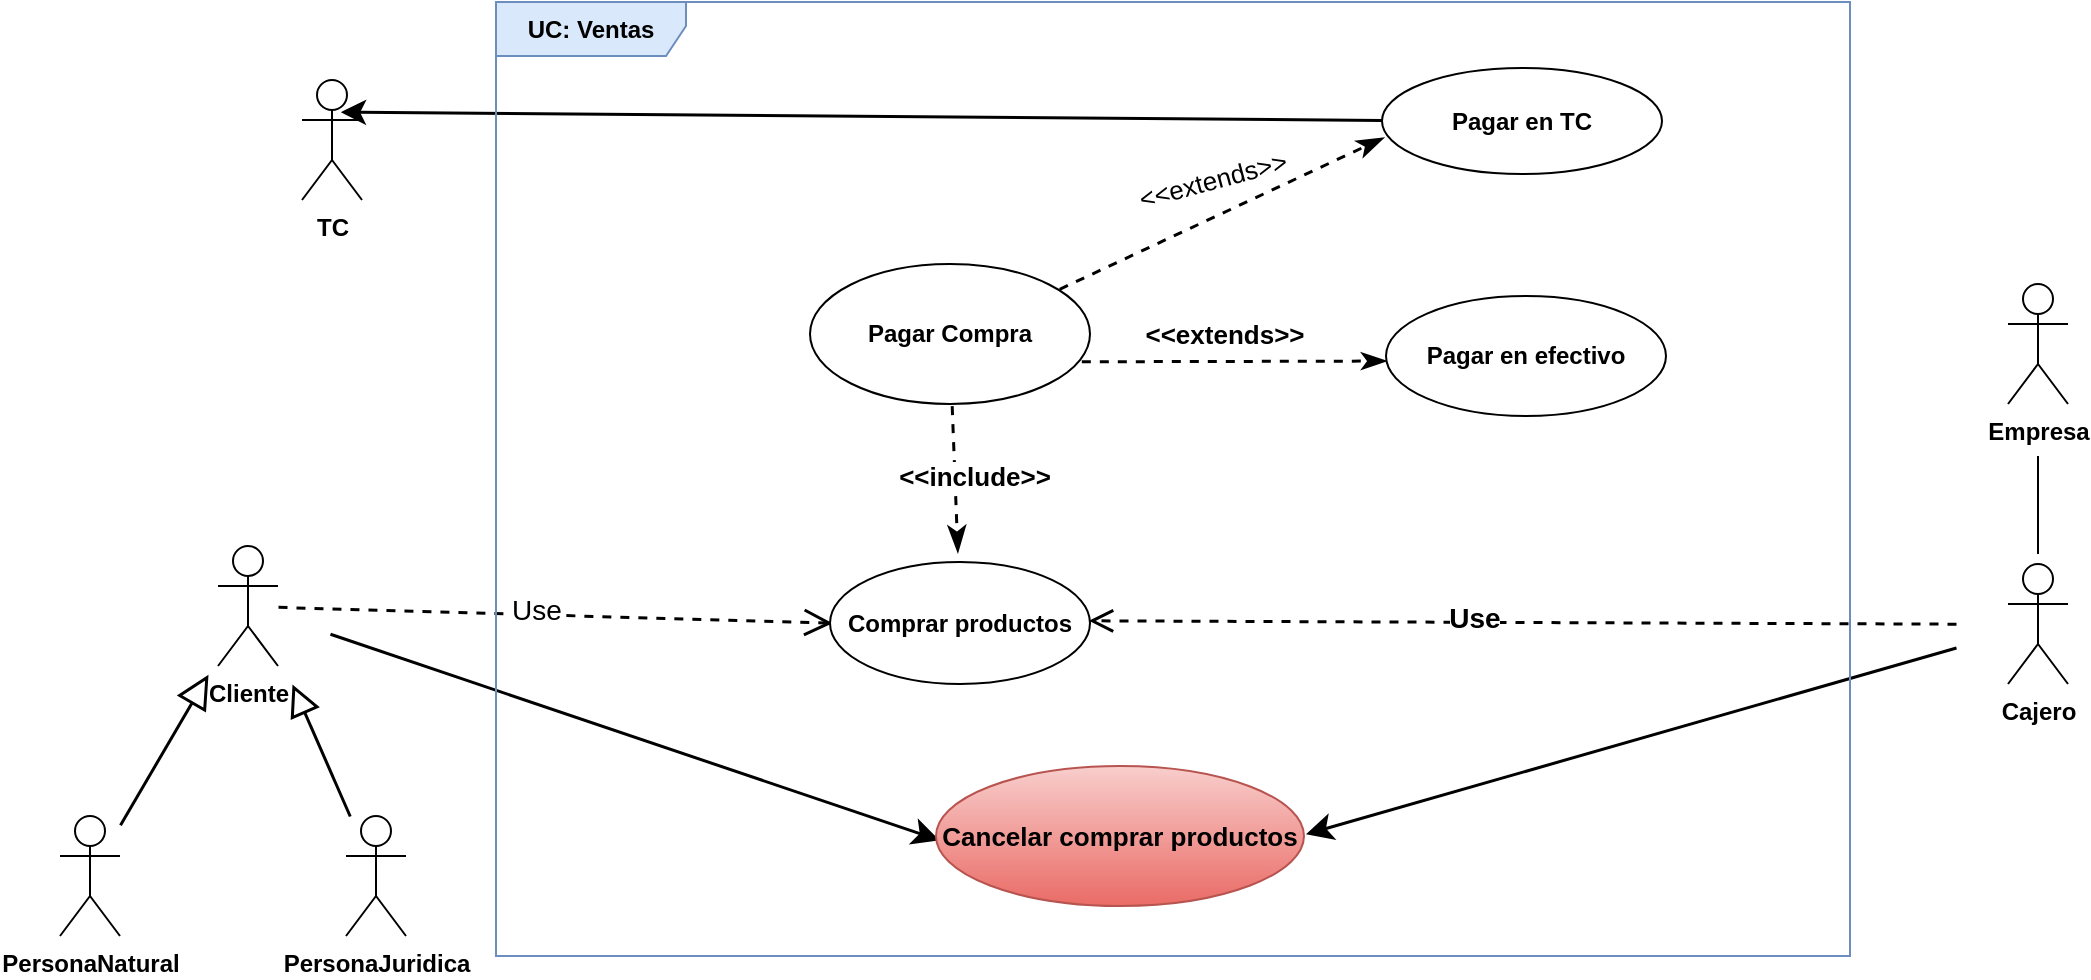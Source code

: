 <mxfile>
    <diagram id="LdqAu2a2ndVUxPt5kBrp" name="Page-1">
        <mxGraphModel dx="1081" dy="499" grid="0" gridSize="10" guides="1" tooltips="1" connect="1" arrows="1" fold="1" page="0" pageScale="1" pageWidth="850" pageHeight="1100" math="0" shadow="0">
            <root>
                <mxCell id="0"/>
                <mxCell id="1" parent="0"/>
                <mxCell id="2" style="edgeStyle=none;html=1;entryX=0.008;entryY=0.498;entryDx=0;entryDy=0;entryPerimeter=0;endArrow=open;endFill=0;dashed=1;jumpSize=11;startSize=10;strokeWidth=1.5;endSize=11;strokeColor=#000000;fontSize=19;fontColor=#000000;fontStyle=1" edge="1" parent="1" source="5" target="16">
                    <mxGeometry relative="1" as="geometry"/>
                </mxCell>
                <mxCell id="3" value="Use" style="edgeLabel;html=1;align=center;verticalAlign=middle;resizable=0;points=[];fontSize=14;" vertex="1" connectable="0" parent="2">
                    <mxGeometry x="-0.111" y="-1" relative="1" as="geometry">
                        <mxPoint x="6" y="-3" as="offset"/>
                    </mxGeometry>
                </mxCell>
                <mxCell id="4" style="edgeStyle=none;jumpSize=11;html=1;entryX=0.008;entryY=0.527;entryDx=0;entryDy=0;entryPerimeter=0;strokeColor=#000000;strokeWidth=1.5;fontSize=13;endArrow=classic;endFill=1;startSize=12;endSize=9;sourcePerimeterSpacing=26;targetPerimeterSpacing=5;fontStyle=1" edge="1" parent="1" source="5" target="27">
                    <mxGeometry relative="1" as="geometry"/>
                </mxCell>
                <mxCell id="5" value="Cliente" style="shape=umlActor;verticalLabelPosition=bottom;verticalAlign=top;html=1;strokeColor=#000000;fontColor=#000000;fontStyle=1" vertex="1" parent="1">
                    <mxGeometry x="102" y="137" width="30" height="60" as="geometry"/>
                </mxCell>
                <mxCell id="6" style="edgeStyle=none;html=1;endArrow=block;endFill=0;strokeWidth=1.5;endSize=13;targetPerimeterSpacing=5;strokeColor=#000000;fontStyle=1" edge="1" parent="1" source="7" target="5">
                    <mxGeometry relative="1" as="geometry"/>
                </mxCell>
                <mxCell id="7" value="PersonaNatural" style="shape=umlActor;verticalLabelPosition=bottom;verticalAlign=top;html=1;strokeColor=#000000;fontColor=#000000;fontStyle=1" vertex="1" parent="1">
                    <mxGeometry x="23" y="272" width="30" height="60" as="geometry"/>
                </mxCell>
                <mxCell id="8" style="edgeStyle=none;jumpSize=11;html=1;strokeWidth=1.5;endArrow=block;endFill=0;startSize=12;sourcePerimeterSpacing=0;targetPerimeterSpacing=0;endSize=12;strokeColor=#000000;fontStyle=1" edge="1" parent="1" source="9">
                    <mxGeometry relative="1" as="geometry">
                        <mxPoint x="139" y="206" as="targetPoint"/>
                    </mxGeometry>
                </mxCell>
                <mxCell id="9" value="PersonaJuridica" style="shape=umlActor;verticalLabelPosition=bottom;verticalAlign=top;html=1;strokeColor=#000000;fontColor=#000000;fontStyle=1" vertex="1" parent="1">
                    <mxGeometry x="166" y="272" width="30" height="60" as="geometry"/>
                </mxCell>
                <mxCell id="10" value="TC" style="shape=umlActor;verticalLabelPosition=bottom;verticalAlign=top;html=1;fontColor=#000000;strokeColor=#000000;fontStyle=1" vertex="1" parent="1">
                    <mxGeometry x="144" y="-96" width="30" height="60" as="geometry"/>
                </mxCell>
                <mxCell id="11" value="" style="edgeStyle=none;html=1;endArrow=none;endFill=0;targetPerimeterSpacing=5;sourcePerimeterSpacing=26;fontColor=#000000;strokeColor=#000000;fontStyle=1" edge="1" parent="1" source="12" target="15">
                    <mxGeometry relative="1" as="geometry"/>
                </mxCell>
                <mxCell id="12" value="Empresa" style="shape=umlActor;verticalLabelPosition=bottom;verticalAlign=top;html=1;fontColor=#000000;labelBorderColor=none;strokeColor=#000000;fontStyle=1" vertex="1" parent="1">
                    <mxGeometry x="997" y="6" width="30" height="60" as="geometry"/>
                </mxCell>
                <mxCell id="13" style="edgeStyle=none;jumpSize=11;html=1;entryX=1.004;entryY=0.484;entryDx=0;entryDy=0;entryPerimeter=0;strokeColor=#000000;strokeWidth=1.5;fontSize=13;endArrow=classic;endFill=1;startSize=12;endSize=9;sourcePerimeterSpacing=26;targetPerimeterSpacing=5;fontStyle=1" edge="1" parent="1" source="15" target="27">
                    <mxGeometry relative="1" as="geometry"/>
                </mxCell>
                <mxCell id="14" style="edgeStyle=none;jumpSize=11;html=1;entryX=0.994;entryY=0.478;entryDx=0;entryDy=0;entryPerimeter=0;strokeColor=#000000;strokeWidth=1.5;fontSize=13;endArrow=open;endFill=0;startSize=12;endSize=9;sourcePerimeterSpacing=26;targetPerimeterSpacing=5;dashed=1;fontColor=#000000;fontStyle=1" edge="1" parent="1" source="15" target="16">
                    <mxGeometry relative="1" as="geometry"/>
                </mxCell>
                <mxCell id="15" value="Cajero" style="shape=umlActor;verticalLabelPosition=bottom;verticalAlign=top;html=1;fillColor=#FFFFFF;fontColor=#000000;labelBorderColor=none;strokeColor=#000000;fontStyle=1" vertex="1" parent="1">
                    <mxGeometry x="997" y="146" width="30" height="60" as="geometry"/>
                </mxCell>
                <mxCell id="16" value="Comprar productos" style="ellipse;whiteSpace=wrap;html=1;fontStyle=1" vertex="1" parent="1">
                    <mxGeometry x="408" y="145" width="130" height="61" as="geometry"/>
                </mxCell>
                <mxCell id="17" style="edgeStyle=none;jumpSize=11;html=1;strokeColor=#000000;strokeWidth=1.5;fontSize=14;endArrow=classicThin;endFill=1;startSize=12;endSize=9;sourcePerimeterSpacing=26;targetPerimeterSpacing=5;exitX=0.89;exitY=0.177;exitDx=0;exitDy=0;exitPerimeter=0;dashed=1;entryX=0.005;entryY=0.653;entryDx=0;entryDy=0;entryPerimeter=0;fontStyle=1" edge="1" parent="1" source="21" target="23">
                    <mxGeometry relative="1" as="geometry">
                        <mxPoint x="635.018" y="-68.873" as="targetPoint"/>
                    </mxGeometry>
                </mxCell>
                <mxCell id="18" value="&amp;lt;&amp;lt;extends&amp;gt;&amp;gt;" style="edgeLabel;html=1;align=center;verticalAlign=middle;resizable=0;points=[];fontSize=13;rotation=-15;" vertex="1" connectable="0" parent="17">
                    <mxGeometry x="0.227" relative="1" as="geometry">
                        <mxPoint x="-24" y="-8" as="offset"/>
                    </mxGeometry>
                </mxCell>
                <mxCell id="19" style="edgeStyle=none;jumpSize=11;html=1;strokeColor=#000000;strokeWidth=1.5;fontSize=14;endArrow=classicThin;endFill=1;startSize=12;endSize=8;sourcePerimeterSpacing=26;targetPerimeterSpacing=5;exitX=0.969;exitY=0.695;exitDx=0;exitDy=0;exitPerimeter=0;dashed=1;entryX=0;entryY=0.538;entryDx=0;entryDy=0;entryPerimeter=0;fontStyle=1" edge="1" parent="1" source="21" target="24">
                    <mxGeometry relative="1" as="geometry">
                        <mxPoint x="659" y="40.3" as="targetPoint"/>
                        <mxPoint x="571" y="23" as="sourcePoint"/>
                    </mxGeometry>
                </mxCell>
                <mxCell id="20" value="" style="edgeStyle=none;jumpSize=11;html=1;dashed=1;strokeColor=#000000;strokeWidth=1.5;fontSize=13;endArrow=classicThin;endFill=1;startSize=12;endSize=9;sourcePerimeterSpacing=26;targetPerimeterSpacing=5;exitX=0.506;exitY=1.012;exitDx=0;exitDy=0;exitPerimeter=0;fontStyle=1" edge="1" parent="1" source="21" target="16">
                    <mxGeometry relative="1" as="geometry"/>
                </mxCell>
                <mxCell id="21" value="Pagar Compra" style="ellipse;whiteSpace=wrap;html=1;fontStyle=1" vertex="1" parent="1">
                    <mxGeometry x="398" y="-4" width="140" height="70" as="geometry"/>
                </mxCell>
                <mxCell id="22" style="edgeStyle=none;jumpSize=11;html=1;entryX=0.639;entryY=0.264;entryDx=0;entryDy=0;entryPerimeter=0;strokeColor=#000000;strokeWidth=1.5;fontSize=13;endArrow=classic;endFill=1;startSize=12;endSize=8;sourcePerimeterSpacing=0;targetPerimeterSpacing=0;fontStyle=1" edge="1" parent="1" source="23" target="10">
                    <mxGeometry relative="1" as="geometry"/>
                </mxCell>
                <mxCell id="23" value="Pagar en TC" style="ellipse;whiteSpace=wrap;html=1;labelBackgroundColor=none;fontStyle=1" vertex="1" parent="1">
                    <mxGeometry x="684" y="-102" width="140" height="53" as="geometry"/>
                </mxCell>
                <mxCell id="24" value="Pagar en efectivo" style="ellipse;whiteSpace=wrap;html=1;fontStyle=1" vertex="1" parent="1">
                    <mxGeometry x="686" y="12" width="140" height="60" as="geometry"/>
                </mxCell>
                <mxCell id="25" value="&amp;lt;&amp;lt;extends&amp;gt;&amp;gt;" style="edgeLabel;html=1;align=center;verticalAlign=middle;resizable=0;points=[];fontSize=13;rotation=0;fontStyle=1" vertex="1" connectable="0" parent="1">
                    <mxGeometry x="582.004" y="42.002" as="geometry">
                        <mxPoint x="22.854" y="-11.3" as="offset"/>
                    </mxGeometry>
                </mxCell>
                <mxCell id="26" value="&amp;lt;&amp;lt;include&amp;gt;&amp;gt;" style="edgeLabel;html=1;align=center;verticalAlign=middle;resizable=0;points=[];fontSize=13;rotation=0;fontStyle=1" vertex="1" connectable="0" parent="1">
                    <mxGeometry x="457.004" y="113.002" as="geometry">
                        <mxPoint x="22.854" y="-11.3" as="offset"/>
                    </mxGeometry>
                </mxCell>
                <mxCell id="27" value="Cancelar comprar productos" style="ellipse;whiteSpace=wrap;html=1;fontSize=13;fillColor=#f8cecc;strokeColor=#b85450;gradientColor=#ea6b66;fontStyle=1" vertex="1" parent="1">
                    <mxGeometry x="461" y="247" width="184" height="70" as="geometry"/>
                </mxCell>
                <mxCell id="28" value="Use" style="edgeLabel;html=1;align=center;verticalAlign=middle;resizable=0;points=[];fontSize=14;fontStyle=1" vertex="1" connectable="0" parent="1">
                    <mxGeometry x="310.974" y="181.635" as="geometry">
                        <mxPoint x="419" y="-9" as="offset"/>
                    </mxGeometry>
                </mxCell>
                <mxCell id="29" value="UC: Ventas" style="shape=umlFrame;whiteSpace=wrap;html=1;fillColor=#dae8fc;strokeColor=#6c8ebf;width=95;height=27;fontStyle=1" vertex="1" parent="1">
                    <mxGeometry x="241" y="-135" width="677" height="477" as="geometry"/>
                </mxCell>
            </root>
        </mxGraphModel>
    </diagram>
</mxfile>
